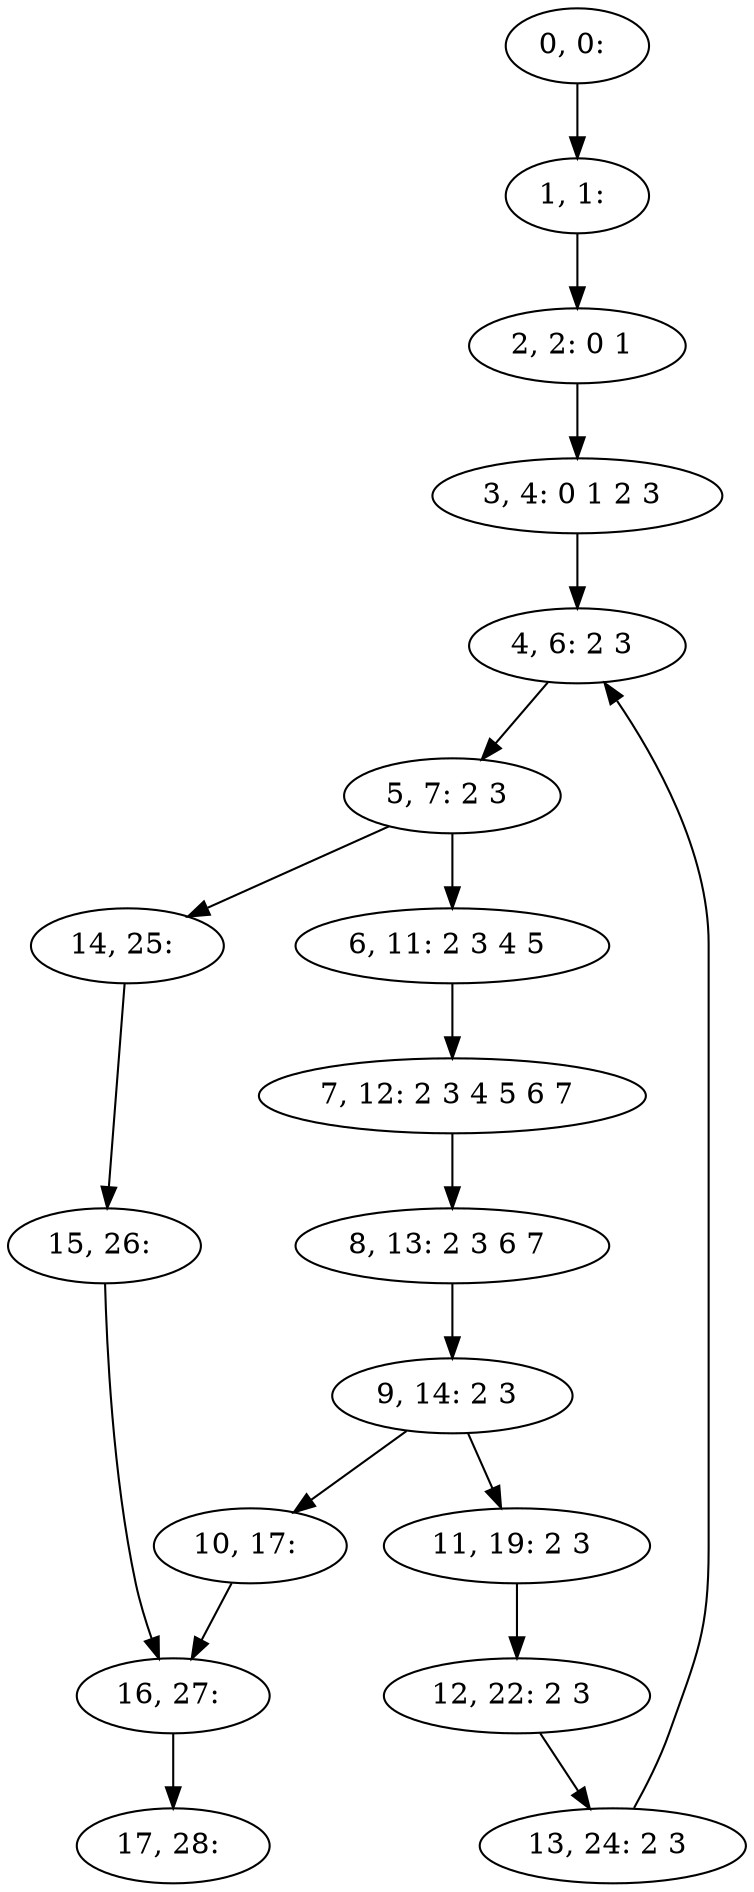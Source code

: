 digraph G {
0[label="0, 0: "];
1[label="1, 1: "];
2[label="2, 2: 0 1 "];
3[label="3, 4: 0 1 2 3 "];
4[label="4, 6: 2 3 "];
5[label="5, 7: 2 3 "];
6[label="6, 11: 2 3 4 5 "];
7[label="7, 12: 2 3 4 5 6 7 "];
8[label="8, 13: 2 3 6 7 "];
9[label="9, 14: 2 3 "];
10[label="10, 17: "];
11[label="11, 19: 2 3 "];
12[label="12, 22: 2 3 "];
13[label="13, 24: 2 3 "];
14[label="14, 25: "];
15[label="15, 26: "];
16[label="16, 27: "];
17[label="17, 28: "];
0->1 ;
1->2 ;
2->3 ;
3->4 ;
4->5 ;
5->6 ;
5->14 ;
6->7 ;
7->8 ;
8->9 ;
9->10 ;
9->11 ;
10->16 ;
11->12 ;
12->13 ;
13->4 ;
14->15 ;
15->16 ;
16->17 ;
}
